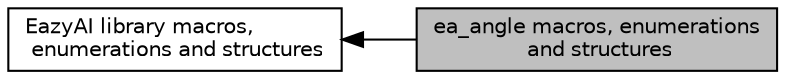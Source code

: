 digraph "ea_angle macros, enumerations and structures"
{
  bgcolor="transparent";
  edge [fontname="Helvetica",fontsize="10",labelfontname="Helvetica",labelfontsize="10"];
  node [fontname="Helvetica",fontsize="10",shape=box];
  rankdir=LR;
  Node1 [label="ea_angle macros, enumerations\l and structures",height=0.2,width=0.4,color="black", fillcolor="grey75", style="filled", fontcolor="black",tooltip="Definition of ea_angle macros, enumerations and structures."];
  Node2 [label="EazyAI library macros,\l enumerations and structures",height=0.2,width=0.4,color="black",URL="$de/d5b/group__eazyai-api-helper.html",tooltip="Definition of macros, enumerations and structures in EazyAI library."];
  Node2->Node1 [shape=plaintext, dir="back", style="solid"];
}

